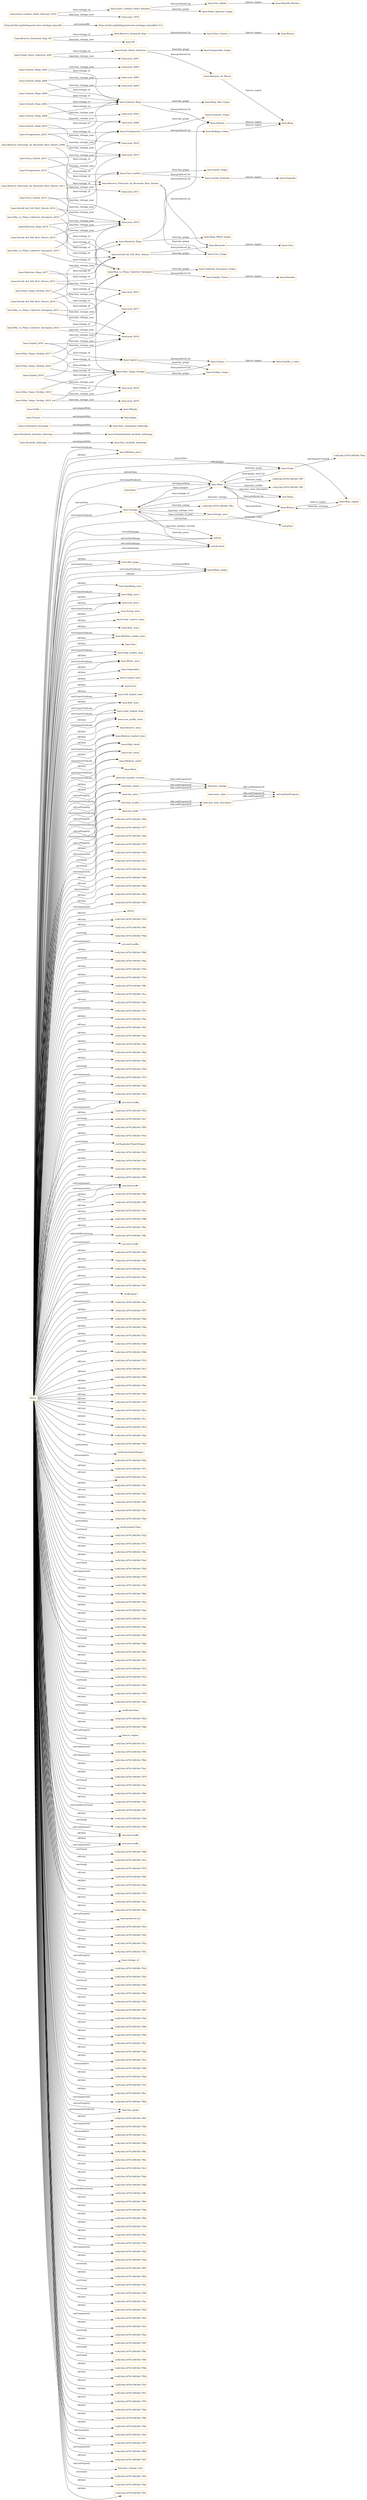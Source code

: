 digraph ar2dtool_diagram { 
rankdir=LR;
size="1501"
node [shape = rectangle, color="orange"]; "base:Medium_price" "base:Vintage" "base:Wine_region" "base:Wine" "base:White_grape" "base:Non_alcoholic_beberage" "base:Sparkling_wine" "base:High_price" "base:Vintage_year" "base:Beer" "base:Low_price" "base:Destilated_alcoholic_beberage" "base:Young_wine" "base:Great_reserve_wine" "base:Rose_wine" "base:Medium_acidity_wine" "base:Grape" "base:Fish" "base:High_acidity_wine" "base:White_wine" "base:Alcoholic_beberage" "base:Vegetables" "base:Red_grape" "base:Non_carbonated_beberage" "base:Spain" "base:Crianza_wine" "base:Fruit" "base:Full_bodied_wine" "base:Red_wine" "base:Light_bodied_wine" "base:Low_acidity_wine" "base:Fermentatated_alcoholic_beberage" "base:France" "base:Reserve_wine" "base:Medium_bodied_wine" "base:High_rated" "base:Carbonated_beverage" "base:Winery" "base:Whisky" "base:Vodka" "base:Low_rated" "base:Medium_rated" "base:Meat" ; /*classes style*/
	"base:Calvario_Rioja_2006" -> "base:Calvario_Rioja" [ label = "base:vintage_of" ];
	"base:Calvario_Rioja_2006" -> "base:year_2006" [ label = "base:has_vintage_year" ];
	"base:Grape" -> "-1e821bb:1879139f180:-7fed" [ label = "owl:disjointUnionOf" ];
	"base:Viñas_Viejas_Verdejo_2017" -> "base:Viñas_Viejas_Verdejo" [ label = "base:vintage_of" ];
	"base:Viñas_Viejas_Verdejo_2017" -> "base:year_2017" [ label = "base:has_vintage_year" ];
	"base:Serrall_del_Vell_Brut_Nature" -> "base:Recaredo" [ label = "base:produced_by" ];
	"base:Serrall_del_Vell_Brut_Nature" -> "base:Cava_Grape" [ label = "base:has_grape" ];
	"base:Martiries_Rioja_2017" -> "base:Martiries_Rioja" [ label = "base:vintage_of" ];
	"base:Martiries_Rioja_2017" -> "base:year_2017" [ label = "base:has_vintage_year" ];
	"base:Bodegas_Gama" -> "base:Rioja" [ label = "base:is_region" ];
	"base:has_number_reviews" -> "base:has_vintage" [ label = "rdfs:subPropertyOf" ];
	"base:year_value" -> "owl:topDataProperty" [ label = "rdfs:subPropertyOf" ];
	"base:Octogenarius_2015" -> "base:Octogenarius" [ label = "base:vintage_of" ];
	"base:Octogenarius_2015" -> "base:year_2015" [ label = "base:has_vintage_year" ];
	"base:Reserva_Vermouth_Rojo" -> "base:Vinos_Guerra" [ label = "base:produced_by" ];
	"base:Vodka" -> "base:Whisky" [ label = "owl:disjointWith" ];
	"base:has_rating" -> "base:has_vintage" [ label = "rdfs:subPropertyOf" ];
	"base:Reserva_Particular_de_Recaredo_Brut_Nature_2008" -> "base:Reserva_Particular_de_Recaredo_Brut_Nature" [ label = "base:vintage_of" ];
	"base:Reserva_Particular_de_Recaredo_Brut_Nature_2008" -> "base:year_2008" [ label = "base:has_vintage_year" ];
	"base:Mas_La_Plana_Cabernet_Sauvignon_2016" -> "base:Mas_La_Plana_Cabernet_Sauvignon" [ label = "base:vintage_of" ];
	"base:Mas_La_Plana_Cabernet_Sauvignon_2016" -> "base:year_2016" [ label = "base:has_vintage_year" ];
	"base:Frank_Ghery_Selection_2001" -> "base:Frank_Ghery_Selection" [ label = "base:vintage_of" ];
	"base:Frank_Ghery_Selection_2001" -> "base:year_2001" [ label = "base:has_vintage_year" ];
	"base:Finca_Garbet_2015" -> "base:Finca_Garbet" [ label = "base:vintage_of" ];
	"base:Finca_Garbet_2015" -> "base:year_2015" [ label = "base:has_vintage_year" ];
	"base:has_acidity" -> "base:has_wine_descriptor" [ label = "rdfs:subPropertyOf" ];
	"base:Castillo_Perelada" -> "base:Empordà" [ label = "base:is_region" ];
	"base:Marqués_de_Riscal" -> "base:Rioja" [ label = "base:is_region" ];
	"base:Viñas_Viejas_Verdejo_2016" -> "base:Viñas_Viejas_Verdejo" [ label = "base:vintage_of" ];
	"base:Viñas_Viejas_Verdejo_2016" -> "base:year_2016" [ label = "base:has_vintage_year" ];
	"base:Capitel_2018" -> "base:Capitel" [ label = "base:vintage_of" ];
	"base:Capitel_2018" -> "base:year_2018" [ label = "base:has_vintage_year" ];
	"base:Mas_La_Plana_Cabernet_Sauvignon_2010" -> "base:Mas_La_Plana_Cabernet_Sauvignon" [ label = "base:vintage_of" ];
	"base:Mas_La_Plana_Cabernet_Sauvignon_2010" -> "base:year_2010" [ label = "base:has_vintage_year" ];
	"base:Destilated_alcoholic_beberage" -> "base:Fermentatated_alcoholic_beberage" [ label = "owl:disjointWith" ];
	"base:Ossian" -> "base:Castilla_y_León" [ label = "base:is_region" ];
	"base:Octogenarius" -> "base:Bodegas_Gama" [ label = "base:produced_by" ];
	"base:Octogenarius" -> "base:Grenache_Grape" [ label = "base:has_grape" ];
	"base:Octogenarius_2014" -> "base:Octogenarius" [ label = "base:vintage_of" ];
	"base:Octogenarius_2014" -> "base:year_2014" [ label = "base:has_vintage_year" ];
	"base:Serrall_del_Vell_Brut_Nature_2016" -> "base:Serrall_del_Vell_Brut_Nature" [ label = "base:vintage_of" ];
	"base:Serrall_del_Vell_Brut_Nature_2016" -> "base:year_2016" [ label = "base:has_vintage_year" ];
	"base:has_body" -> "base:has_wine_descriptor" [ label = "rdfs:subPropertyOf" ];
	"https://w3id.org/def/spanish-wine-ontology-rarjonilla" -> "https://w3id.org/def/spanish-wine-ontology-rarjonilla/1.0.0" [ label = "owl:versionIRI" ];
	"base:Mas_La_Plana_Cabernet_Sauvignon_2015" -> "base:Mas_La_Plana_Cabernet_Sauvignon" [ label = "base:vintage_of" ];
	"base:Mas_La_Plana_Cabernet_Sauvignon_2015" -> "base:year_2015" [ label = "base:has_vintage_year" ];
	"base:Finca_Garbet_2014" -> "base:Finca_Garbet" [ label = "base:vintage_of" ];
	"base:Finca_Garbet_2014" -> "base:year_2014" [ label = "base:has_vintage_year" ];
	"base:Mas_La_Plana_Cabernet_Sauvignon" -> "base:Familia_Torres" [ label = "base:produced_by" ];
	"base:Mas_La_Plana_Cabernet_Sauvignon" -> "base:Cabernet_Sauvignon_Grape" [ label = "base:has_grape" ];
	"base:Calvario_Rioja_2004" -> "base:Calvario_Rioja" [ label = "base:vintage_of" ];
	"base:Calvario_Rioja_2004" -> "base:year_2004" [ label = "base:has_vintage_year" ];
	"base:Reserva_Particular_de_Recaredo_Brut_Nature" -> "base:Recaredo" [ label = "base:produced_by" ];
	"base:Reserva_Particular_de_Recaredo_Brut_Nature" -> "base:Cava_Grape" [ label = "base:has_grape" ];
	"base:Calvario_Rioja" -> "base:Allende" [ label = "base:produced_by" ];
	"base:Calvario_Rioja" -> "base:Rioja_Red_Grape" [ label = "base:has_grape" ];
	"base:Viñas_Viejas_Verdejo_2015" -> "base:Viñas_Viejas_Verdejo" [ label = "base:vintage_of" ];
	"base:Viñas_Viejas_Verdejo_2015" -> "base:year_2015" [ label = "base:has_vintage_year" ];
	"base:Martiries_Rioja_2015" -> "base:Martiries_Rioja" [ label = "base:vintage_of" ];
	"base:Martiries_Rioja_2015" -> "base:year_2015" [ label = "base:has_vintage_year" ];
	"base:Serrall_del_Vell_Brut_Nature_2015" -> "base:Serrall_del_Vell_Brut_Nature" [ label = "base:vintage_of" ];
	"base:Serrall_del_Vell_Brut_Nature_2015" -> "base:year_2015" [ label = "base:has_vintage_year" ];
	"base:Calvario_Rioja_2009" -> "base:Calvario_Rioja" [ label = "base:vintage_of" ];
	"base:Calvario_Rioja_2009" -> "base:year_2009" [ label = "base:has_vintage_year" ];
	"base:has_vintage" -> "owl:topDataProperty" [ label = "rdfs:subPropertyOf" ];
	"base:Allende" -> "base:Rioja" [ label = "base:is_region" ];
	"base:Vinos_Guerra" -> "base:Bierzo" [ label = "base:is_region" ];
	"base:Familia_Torres" -> "base:Penedès" [ label = "base:is_region" ];
	"base:Capitel_2016" -> "base:Capitel" [ label = "base:vintage_of" ];
	"base:Capitel_2016" -> "base:year_2016" [ label = "base:has_vintage_year" ];
	"NULL" -> "base:Rose_wine" [ label = "rdf:first" ];
	"NULL" -> "-1e821bb:1879139f180:-7f69" [ label = "rdf:first" ];
	"NULL" -> "base:Sparkling_wine" [ label = "rdf:first" ];
	"NULL" -> "-1e821bb:1879139f180:-7f77" [ label = "swrl:arguments" ];
	"NULL" -> "base:Full_bodied_wine" [ label = "rdf:first" ];
	"NULL" -> "-1e821bb:1879139f180:-7f44" [ label = "swrl:body" ];
	"NULL" -> "-1e821bb:1879139f180:-7f75" [ label = "swrl:head" ];
	"NULL" -> "-1e821bb:1879139f180:-7f54" [ label = "swrl:arguments" ];
	"NULL" -> "-1e821bb:1879139f180:-7fc3" [ label = "rdf:rest" ];
	"NULL" -> "-1e821bb:1879139f180:-7fd9" [ label = "rdf:rest" ];
	"NULL" -> "-1e821bb:1879139f180:-7fdb" [ label = "owl:members" ];
	"NULL" -> "-1e821bb:1879139f180:-7f84" [ label = "rdf:rest" ];
	"NULL" -> "base:High_rated" [ label = "rdf:first" ];
	"NULL" -> "base:Vintage" [ label = "owl:onClass" ];
	"NULL" -> "-1e821bb:1879139f180:-7f63" [ label = "rdf:rest" ];
	"NULL" -> "-1e821bb:1879139f180:-7f65" [ label = "swrl:arguments" ];
	"NULL" -> "rdf:nil" [ label = "rdf:rest" ];
	"NULL" -> "-1e821bb:1879139f180:-7f35" [ label = "rdf:rest" ];
	"NULL" -> "-1e821bb:1879139f180:-7f6f" [ label = "rdf:rest" ];
	"NULL" -> "-1e821bb:1879139f180:-7f4d" [ label = "swrl:body" ];
	"NULL" -> "urn:swrl:var#w" [ label = "swrl:argument1" ];
	"NULL" -> "base:Low_price" [ label = "rdf:first" ];
	"NULL" -> "-1e821bb:1879139f180:-7f60" [ label = "rdf:first" ];
	"NULL" -> "-1e821bb:1879139f180:-7f6a" [ label = "swrl:head" ];
	"NULL" -> "-1e821bb:1879139f180:-7f30" [ label = "rdf:rest" ];
	"NULL" -> "-1e821bb:1879139f180:-7f3d" [ label = "rdf:first" ];
	"NULL" -> "base:White_wine" [ label = "swrl:classPredicate" ];
	"NULL" -> "-1e821bb:1879139f180:-7ff0" [ label = "rdf:first" ];
	"NULL" -> "-1e821bb:1879139f180:-7fce" [ label = "owl:members" ];
	"NULL" -> "-1e821bb:1879139f180:-7f9a" [ label = "rdf:rest" ];
	"NULL" -> "-1e821bb:1879139f180:-7f31" [ label = "swrl:arguments" ];
	"NULL" -> "base:has_price" [ label = "owl:onProperty" ];
	"NULL" -> "-1e821bb:1879139f180:-7f2e" [ label = "rdf:first" ];
	"NULL" -> "-1e821bb:1879139f180:-7fd1" [ label = "rdf:rest" ];
	"NULL" -> "-1e821bb:1879139f180:-7fa0" [ label = "rdf:first" ];
	"NULL" -> "-1e821bb:1879139f180:-7ffa" [ label = "rdf:first" ];
	"NULL" -> "-1e821bb:1879139f180:-7fb0" [ label = "rdf:rest" ];
	"NULL" -> "-1e821bb:1879139f180:-7fbe" [ label = "rdf:first" ];
	"NULL" -> "-1e821bb:1879139f180:-7f39" [ label = "swrl:body" ];
	"NULL" -> "-1e821bb:1879139f180:-7f37" [ label = "swrl:arguments" ];
	"NULL" -> "base:has_acidity" [ label = "swrl:propertyPredicate" ];
	"NULL" -> "-1e821bb:1879139f180:-7fd5" [ label = "rdf:rest" ];
	"NULL" -> "base:Medium_rated" [ label = "swrl:classPredicate" ];
	"NULL" -> "-1e821bb:1879139f180:-7fcd" [ label = "rdf:rest" ];
	"NULL" -> "base:Fruit" [ label = "rdf:first" ];
	"NULL" -> "urn:swrl:var#p" [ label = "rdf:first" ];
	"NULL" -> "base:Medium_bodied_wine" [ label = "rdf:first" ];
	"NULL" -> "-1e821bb:1879139f180:-7f5a" [ label = "rdf:first" ];
	"NULL" -> "-1e821bb:1879139f180:-7fa7" [ label = "swrl:body" ];
	"NULL" -> "-1e821bb:1879139f180:-7f95" [ label = "rdf:first" ];
	"NULL" -> "-1e821bb:1879139f180:-7f43" [ label = "rdf:first" ];
	"NULL" -> "swrlb:greaterThanOrEqual" [ label = "swrl:builtin" ];
	"NULL" -> "-1e821bb:1879139f180:-7f23" [ label = "rdf:first" ];
	"NULL" -> "-1e821bb:1879139f180:-7faf" [ label = "rdf:first" ];
	"NULL" -> "-1e821bb:1879139f180:-7f26" [ label = "rdf:rest" ];
	"NULL" -> "-1e821bb:1879139f180:-7f85" [ label = "rdf:first" ];
	"NULL" -> "base:Wine" [ label = "owl:onClass" ];
	"NULL" -> "urn:swrl:var#r" [ label = "swrl:argument1" ];
	"NULL" -> "xsd:int" [ label = "owl:onDatatype" ];
	"NULL" -> "base:Red_wine" [ label = "rdf:first" ];
	"NULL" -> "-1e821bb:1879139f180:-7fbf" [ label = "rdf:rest" ];
	"NULL" -> "-1e821bb:1879139f180:-7ff9" [ label = "rdf:rest" ];
	"NULL" -> "base:Fish" [ label = "rdf:first" ];
	"NULL" -> "-1e821bb:1879139f180:-7fa1" [ label = "rdf:rest" ];
	"NULL" -> "-1e821bb:1879139f180:-7fd8" [ label = "rdf:rest" ];
	"NULL" -> "-1e821bb:1879139f180:-7fba" [ label = "rdf:rest" ];
	"NULL" -> "urn:swrl:var#p" [ label = "swrl:argument2" ];
	"NULL" -> "-1e821bb:1879139f180:-7ffb" [ label = "owl:withRestrictions" ];
	"NULL" -> "base:High_acidity_wine" [ label = "swrl:classPredicate" ];
	"NULL" -> "urn:swrl:var#v" [ label = "swrl:argument1" ];
	"NULL" -> "-1e821bb:1879139f180:-7f6d" [ label = "rdf:first" ];
	"NULL" -> "-1e821bb:1879139f180:-7f8f" [ label = "rdf:rest" ];
	"NULL" -> "base:Low_price" [ label = "swrl:classPredicate" ];
	"NULL" -> "-1e821bb:1879139f180:-7f8a" [ label = "rdf:first" ];
	"NULL" -> "base:Medium_price" [ label = "swrl:classPredicate" ];
	"NULL" -> "-1e821bb:1879139f180:-7f6e" [ label = "rdf:rest" ];
	"NULL" -> "-1e821bb:1879139f180:-7f91" [ label = "swrl:arguments" ];
	"NULL" -> "base:Winery" [ label = "owl:onClass" ];
	"NULL" -> "swrlb:equal" [ label = "swrl:builtin" ];
	"NULL" -> "-1e821bb:1879139f180:-7fac" [ label = "swrl:arguments" ];
	"NULL" -> "-1e821bb:1879139f180:-7f7f" [ label = "rdf:first" ];
	"NULL" -> "-1e821bb:1879139f180:-7f80" [ label = "swrl:head" ];
	"NULL" -> "-1e821bb:1879139f180:-7f46" [ label = "rdf:first" ];
	"NULL" -> "-1e821bb:1879139f180:-7f32" [ label = "rdf:first" ];
	"NULL" -> "-1e821bb:1879139f180:-7fd0" [ label = "rdf:rest" ];
	"NULL" -> "-1e821bb:1879139f180:-7f96" [ label = "swrl:head" ];
	"NULL" -> "-1e821bb:1879139f180:-7f33" [ label = "rdf:rest" ];
	"NULL" -> "-1e821bb:1879139f180:-7fc5" [ label = "rdf:rest" ];
	"NULL" -> "-1e821bb:1879139f180:-7f99" [ label = "rdf:first" ];
	"NULL" -> "base:Wine" [ label = "swrl:classPredicate" ];
	"NULL" -> "-1e821bb:1879139f180:-7fa4" [ label = "rdf:rest" ];
	"NULL" -> "base:High_rated" [ label = "swrl:classPredicate" ];
	"NULL" -> "-1e821bb:1879139f180:-7fd4" [ label = "rdf:rest" ];
	"NULL" -> "-1e821bb:1879139f180:-7f79" [ label = "rdf:rest" ];
	"NULL" -> "base:Low_rated" [ label = "rdf:first" ];
	"NULL" -> "base:Wine_region" [ label = "owl:onClass" ];
	"NULL" -> "-1e821bb:1879139f180:-7fb3" [ label = "rdf:rest" ];
	"NULL" -> "base:Light_bodied_wine" [ label = "swrl:classPredicate" ];
	"NULL" -> "-1e821bb:1879139f180:-7fcc" [ label = "rdf:rest" ];
	"NULL" -> "base:has_rating" [ label = "owl:onProperty" ];
	"NULL" -> "-1e821bb:1879139f180:-7fc9" [ label = "rdf:rest" ];
	"NULL" -> "base:Great_reserve_wine" [ label = "rdf:first" ];
	"NULL" -> "-1e821bb:1879139f180:-7fab" [ label = "rdf:rest" ];
	"NULL" -> "-1e821bb:1879139f180:-7f53" [ label = "rdf:rest" ];
	"NULL" -> "base:has_number_reviews" [ label = "owl:onProperty" ];
	"NULL" -> "base:White_grape" [ label = "swrl:classPredicate" ];
	"NULL" -> "swrlb:lessThanOrEqual" [ label = "swrl:builtin" ];
	"NULL" -> "-1e821bb:1879139f180:-7fd2" [ label = "owl:members" ];
	"NULL" -> "-1e821bb:1879139f180:-7f7c" [ label = "rdf:first" ];
	"NULL" -> "base:Red_grape" [ label = "rdf:first" ];
	"NULL" -> "urn:swrl:var#r" [ label = "swrl:argument2" ];
	"NULL" -> "-1e821bb:1879139f180:-7f3e" [ label = "rdf:rest" ];
	"NULL" -> "-1e821bb:1879139f180:-7f4c" [ label = "rdf:first" ];
	"NULL" -> "-1e821bb:1879139f180:-7f41" [ label = "rdf:rest" ];
	"NULL" -> "base:Crianza_wine" [ label = "rdf:first" ];
	"NULL" -> "-1e821bb:1879139f180:-7ff5" [ label = "rdf:first" ];
	"NULL" -> "-1e821bb:1879139f180:-7f2c" [ label = "rdf:first" ];
	"NULL" -> "-1e821bb:1879139f180:-7f9e" [ label = "rdf:first" ];
	"NULL" -> "base:Young_wine" [ label = "rdf:first" ];
	"NULL" -> "base:Medium_acidity_wine" [ label = "swrl:classPredicate" ];
	"NULL" -> "swrlb:greaterThan" [ label = "swrl:builtin" ];
	"NULL" -> "-1e821bb:1879139f180:-7f22" [ label = "swrl:head" ];
	"NULL" -> "-1e821bb:1879139f180:-7f71" [ label = "rdf:first" ];
	"NULL" -> "-1e821bb:1879139f180:-7f8e" [ label = "rdf:first" ];
	"NULL" -> "-1e821bb:1879139f180:-7fa9" [ label = "rdf:first" ];
	"NULL" -> "-1e821bb:1879139f180:-7f2d" [ label = "swrl:head" ];
	"NULL" -> "-1e821bb:1879139f180:-7f70" [ label = "swrl:arguments" ];
	"NULL" -> "-1e821bb:1879139f180:-7fdf" [ label = "rdf:rest" ];
	"NULL" -> "base:Low_rated" [ label = "swrl:classPredicate" ];
	"NULL" -> "-1e821bb:1879139f180:-7f66" [ label = "rdf:first" ];
	"NULL" -> "-1e821bb:1879139f180:-7fee" [ label = "rdf:first" ];
	"NULL" -> "base:Reserve_wine" [ label = "rdf:first" ];
	"NULL" -> "base:High_acidity_wine" [ label = "rdf:first" ];
	"NULL" -> "-1e821bb:1879139f180:-7fad" [ label = "rdf:first" ];
	"NULL" -> "-1e821bb:1879139f180:-7f25" [ label = "rdf:first" ];
	"NULL" -> "-1e821bb:1879139f180:-7fda" [ label = "rdf:rest" ];
	"NULL" -> "-1e821bb:1879139f180:-7fb9" [ label = "swrl:head" ];
	"NULL" -> "-1e821bb:1879139f180:-7f88" [ label = "swrl:body" ];
	"NULL" -> "base:Light_bodied_wine" [ label = "rdf:first" ];
	"NULL" -> "-1e821bb:1879139f180:-7f83" [ label = "rdf:first" ];
	"NULL" -> "-1e821bb:1879139f180:-7f61" [ label = "rdf:rest" ];
	"NULL" -> "-1e821bb:1879139f180:-7f72" [ label = "swrl:body" ];
	"NULL" -> "-1e821bb:1879139f180:-7fc6" [ label = "owl:members" ];
	"NULL" -> "-1e821bb:1879139f180:-7f93" [ label = "swrl:body" ];
	"NULL" -> "base:has_acidity" [ label = "owl:onProperty" ];
	"NULL" -> "-1e821bb:1879139f180:-7f78" [ label = "rdf:first" ];
	"NULL" -> "-1e821bb:1879139f180:-7fde" [ label = "rdf:rest" ];
	"NULL" -> "swrlb:lessThan" [ label = "swrl:builtin" ];
	"NULL" -> "-1e821bb:1879139f180:-7f62" [ label = "rdf:first" ];
	"NULL" -> "base:Vegetables" [ label = "rdf:first" ];
	"NULL" -> "-1e821bb:1879139f180:-7f86" [ label = "rdf:rest" ];
	"NULL" -> "base:Red_grape" [ label = "swrl:classPredicate" ];
	"NULL" -> "base:is_region" [ label = "owl:onProperty" ];
	"NULL" -> "-1e821bb:1879139f180:-7fc1" [ label = "swrl:body" ];
	"NULL" -> "-1e821bb:1879139f180:-7f5f" [ label = "swrl:arguments" ];
	"NULL" -> "-1e821bb:1879139f180:-7fbb" [ label = "swrl:arguments" ];
	"NULL" -> "-1e821bb:1879139f180:-7fa2" [ label = "rdf:first" ];
	"NULL" -> "-1e821bb:1879139f180:-7f74" [ label = "rdf:first" ];
	"NULL" -> "-1e821bb:1879139f180:-7faa" [ label = "swrl:head" ];
	"NULL" -> "-1e821bb:1879139f180:-7f90" [ label = "rdf:rest" ];
	"NULL" -> "-1e821bb:1879139f180:-7f2f" [ label = "rdf:rest" ];
	"NULL" -> "-1e821bb:1879139f180:-7ff1" [ label = "owl:withRestrictions" ];
	"NULL" -> "base:has_body" [ label = "swrl:propertyPredicate" ];
	"NULL" -> "-1e821bb:1879139f180:-7f38" [ label = "rdf:first" ];
	"NULL" -> "-1e821bb:1879139f180:-7f58" [ label = "swrl:body" ];
	"NULL" -> "urn:swrl:var#b" [ label = "swrl:argument2" ];
	"NULL" -> "urn:swrl:var#a" [ label = "rdf:first" ];
	"NULL" -> "base:White_grape" [ label = "rdf:first" ];
	"NULL" -> "-1e821bb:1879139f180:-7f8b" [ label = "swrl:head" ];
	"NULL" -> "-1e821bb:1879139f180:-7fa3" [ label = "rdf:rest" ];
	"NULL" -> "-1e821bb:1879139f180:-7f7d" [ label = "swrl:body" ];
	"NULL" -> "-1e821bb:1879139f180:-7ff4" [ label = "rdf:rest" ];
	"NULL" -> "-1e821bb:1879139f180:-7fb8" [ label = "rdf:first" ];
	"NULL" -> "xsd:int" [ label = "owl:onDataRange" ];
	"NULL" -> "-1e821bb:1879139f180:-7f7b" [ label = "rdf:rest" ];
	"NULL" -> "base:Medium_acidity_wine" [ label = "rdf:first" ];
	"NULL" -> "base:Meat" [ label = "rdf:first" ];
	"NULL" -> "-1e821bb:1879139f180:-7fec" [ label = "rdf:rest" ];
	"NULL" -> "-1e821bb:1879139f180:-7fb2" [ label = "rdf:rest" ];
	"NULL" -> "urn:swrl:var#r" [ label = "rdf:first" ];
	"NULL" -> "base:produced_by" [ label = "owl:onProperty" ];
	"NULL" -> "-1e821bb:1879139f180:-7fc8" [ label = "rdf:rest" ];
	"NULL" -> "xsd:decimal" [ label = "owl:onDataRange" ];
	"NULL" -> "-1e821bb:1879139f180:-7f92" [ label = "rdf:first" ];
	"NULL" -> "-1e821bb:1879139f180:-7f52" [ label = "rdf:rest" ];
	"NULL" -> "-1e821bb:1879139f180:-7f5c" [ label = "rdf:first" ];
	"NULL" -> "urn:swrl:var#b" [ label = "rdf:first" ];
	"NULL" -> "urn:swrl:var#a" [ label = "swrl:argument2" ];
	"NULL" -> "base:vintage_of" [ label = "owl:onProperty" ];
	"NULL" -> "-1e821bb:1879139f180:-7f29" [ label = "rdf:first" ];
	"NULL" -> "-1e821bb:1879139f180:-7f24" [ label = "rdf:rest" ];
	"NULL" -> "-1e821bb:1879139f180:-7f50" [ label = "swrl:head" ];
	"NULL" -> "-1e821bb:1879139f180:-7fb6" [ label = "swrl:body" ];
	"NULL" -> "-1e821bb:1879139f180:-7f5e" [ label = "rdf:rest" ];
	"NULL" -> "-1e821bb:1879139f180:-7f87" [ label = "rdf:first" ];
	"NULL" -> "-1e821bb:1879139f180:-7f40" [ label = "rdf:rest" ];
	"NULL" -> "-1e821bb:1879139f180:-7f98" [ label = "rdf:rest" ];
	"NULL" -> "base:has_price" [ label = "swrl:propertyPredicate" ];
	"NULL" -> "-1e821bb:1879139f180:-7f56" [ label = "rdf:rest" ];
	"NULL" -> "-1e821bb:1879139f180:-7f21" [ label = "rdf:first" ];
	"NULL" -> "-1e821bb:1879139f180:-7f49" [ label = "rdf:rest" ];
	"NULL" -> "-1e821bb:1879139f180:-7f7a" [ label = "rdf:first" ];
	"NULL" -> "-1e821bb:1879139f180:-7fd6" [ label = "owl:members" ];
	"NULL" -> "-1e821bb:1879139f180:-7fbd" [ label = "rdf:rest" ];
	"NULL" -> "-1e821bb:1879139f180:-7f3f" [ label = "rdf:first" ];
	"NULL" -> "-1e821bb:1879139f180:-7fb1" [ label = "rdf:first" ];
	"NULL" -> "-1e821bb:1879139f180:-7f82" [ label = "swrl:arguments" ];
	"NULL" -> "base:has_grape" [ label = "owl:onProperty" ];
	"NULL" -> "-1e821bb:1879139f180:-7f81" [ label = "rdf:rest" ];
	"NULL" -> "-1e821bb:1879139f180:-7f28" [ label = "swrl:arguments" ];
	"NULL" -> "-1e821bb:1879139f180:-7fca" [ label = "owl:members" ];
	"NULL" -> "base:Medium_price" [ label = "rdf:first" ];
	"NULL" -> "base:Low_acidity_wine" [ label = "swrl:classPredicate" ];
	"NULL" -> "base:Medium_bodied_wine" [ label = "swrl:classPredicate" ];
	"NULL" -> "-1e821bb:1879139f180:-7f8d" [ label = "rdf:rest" ];
	"NULL" -> "-1e821bb:1879139f180:-7f8c" [ label = "rdf:first" ];
	"NULL" -> "-1e821bb:1879139f180:-7f6c" [ label = "rdf:rest" ];
	"NULL" -> "-1e821bb:1879139f180:-7fc4" [ label = "rdf:rest" ];
	"NULL" -> "-1e821bb:1879139f180:-7fdd" [ label = "rdf:rest" ];
	"NULL" -> "-1e821bb:1879139f180:-7f4b" [ label = "rdf:rest" ];
	"NULL" -> "-1e821bb:1879139f180:-7ff6" [ label = "owl:withRestrictions" ];
	"NULL" -> "base:High_price" [ label = "swrl:classPredicate" ];
	"NULL" -> "-1e821bb:1879139f180:-7f64" [ label = "rdf:rest" ];
	"NULL" -> "base:Low_acidity_wine" [ label = "rdf:first" ];
	"NULL" -> "-1e821bb:1879139f180:-7f48" [ label = "rdf:first" ];
	"NULL" -> "-1e821bb:1879139f180:-7f6b" [ label = "rdf:first" ];
	"NULL" -> "-1e821bb:1879139f180:-7f34" [ label = "rdf:first" ];
	"NULL" -> "-1e821bb:1879139f180:-7fbc" [ label = "rdf:first" ];
	"NULL" -> "-1e821bb:1879139f180:-7f36" [ label = "rdf:rest" ];
	"NULL" -> "-1e821bb:1879139f180:-7f42" [ label = "swrl:arguments" ];
	"NULL" -> "base:Red_wine" [ label = "swrl:classPredicate" ];
	"NULL" -> "-1e821bb:1879139f180:-7f3b" [ label = "rdf:first" ];
	"NULL" -> "base:has_rating" [ label = "swrl:propertyPredicate" ];
	"NULL" -> "base:has_body" [ label = "owl:onProperty" ];
	"NULL" -> "-1e821bb:1879139f180:-7f67" [ label = "swrl:body" ];
	"NULL" -> "-1e821bb:1879139f180:-7fb5" [ label = "rdf:first" ];
	"NULL" -> "-1e821bb:1879139f180:-7f3c" [ label = "swrl:head" ];
	"NULL" -> "base:Full_bodied_wine" [ label = "swrl:classPredicate" ];
	"NULL" -> "-1e821bb:1879139f180:-7f5b" [ label = "swrl:head" ];
	"NULL" -> "-1e821bb:1879139f180:-7fae" [ label = "rdf:rest" ];
	"NULL" -> "-1e821bb:1879139f180:-7f55" [ label = "rdf:first" ];
	"NULL" -> "-1e821bb:1879139f180:-7fa5" [ label = "swrl:arguments" ];
	"NULL" -> "base:Vintage" [ label = "swrl:classPredicate" ];
	"NULL" -> "-1e821bb:1879139f180:-7fc0" [ label = "rdf:first" ];
	"NULL" -> "-1e821bb:1879139f180:-7f2a" [ label = "swrl:body" ];
	"NULL" -> "base:White_wine" [ label = "rdf:first" ];
	"NULL" -> "-1e821bb:1879139f180:-7f97" [ label = "rdf:first" ];
	"NULL" -> "-1e821bb:1879139f180:-7f9c" [ label = "swrl:body" ];
	"NULL" -> "base:Medium_rated" [ label = "rdf:first" ];
	"NULL" -> "base:has_grape" [ label = "swrl:propertyPredicate" ];
	"NULL" -> "-1e821bb:1879139f180:-7f9f" [ label = "swrl:head" ];
	"NULL" -> "-1e821bb:1879139f180:-7f9b" [ label = "rdf:first" ];
	"NULL" -> "-1e821bb:1879139f180:-7f5d" [ label = "rdf:rest" ];
	"NULL" -> "-1e821bb:1879139f180:-7fef" [ label = "rdf:rest" ];
	"NULL" -> "-1e821bb:1879139f180:-7f51" [ label = "rdf:first" ];
	"NULL" -> "xsd:decimal" [ label = "owl:onDatatype" ];
	"NULL" -> "-1e821bb:1879139f180:-7f76" [ label = "rdf:rest" ];
	"NULL" -> "-1e821bb:1879139f180:-7fa6" [ label = "rdf:first" ];
	"NULL" -> "-1e821bb:1879139f180:-7ff8" [ label = "rdf:first" ];
	"NULL" -> "-1e821bb:1879139f180:-7f4f" [ label = "rdf:first" ];
	"NULL" -> "-1e821bb:1879139f180:-7fe0" [ label = "owl:members" ];
	"NULL" -> "-1e821bb:1879139f180:-7f57" [ label = "rdf:first" ];
	"NULL" -> "-1e821bb:1879139f180:-7fb4" [ label = "swrl:arguments" ];
	"NULL" -> "base:Grape" [ label = "owl:onClass" ];
	"NULL" -> "-1e821bb:1879139f180:-7f27" [ label = "rdf:rest" ];
	"NULL" -> "base:has_vintage_year" [ label = "owl:onProperty" ];
	"NULL" -> "-1e821bb:1879139f180:-7f47" [ label = "swrl:head" ];
	"NULL" -> "-1e821bb:1879139f180:-7f4a" [ label = "rdf:first" ];
	"NULL" -> "-1e821bb:1879139f180:-7ff3" [ label = "rdf:first" ];
	"NULL" -> "base:High_price" [ label = "rdf:first" ];
	"base:Alcoholic_beberage" -> "base:Non_alcoholic_beberage" [ label = "owl:disjointWith" ];
	"base:Calvario_Rioja_2010" -> "base:Calvario_Rioja" [ label = "base:vintage_of" ];
	"base:Calvario_Rioja_2010" -> "base:year_2010" [ label = "base:has_vintage_year" ];
	"base:Recaredo" -> "base:Cava" [ label = "base:is_region" ];
	"base:Gines_Liebana_Pedro_Ximenez_1910" -> "base:Gines_Liebana_Pedro_Ximenez" [ label = "base:vintage_of" ];
	"base:Gines_Liebana_Pedro_Ximenez_1910" -> "base:year_1910" [ label = "base:has_vintage_year" ];
	"base:Finca_Garbet" -> "base:Castillo_Perelada" [ label = "base:produced_by" ];
	"base:Finca_Garbet" -> "base:Syrah_Grape" [ label = "base:has_grape" ];
	"base:Serrall_del_Vell_Brut_Nature_2014" -> "base:Serrall_del_Vell_Brut_Nature" [ label = "base:vintage_of" ];
	"base:Serrall_del_Vell_Brut_Nature_2014" -> "base:year_2014" [ label = "base:has_vintage_year" ];
	"base:Calvario_Rioja_2008" -> "base:Calvario_Rioja" [ label = "base:vintage_of" ];
	"base:Calvario_Rioja_2008" -> "base:year_2008" [ label = "base:has_vintage_year" ];
	"base:Viñas_Viejas_Verdejo_2019" -> "base:Viñas_Viejas_Verdejo" [ label = "base:vintage_of" ];
	"base:Viñas_Viejas_Verdejo_2019" -> "base:year_2019" [ label = "base:has_vintage_year" ];
	"base:Martiries_Rioja" -> "base:Allende" [ label = "base:produced_by" ];
	"base:Martiries_Rioja" -> "base:Rioja_White_Grape" [ label = "base:has_grape" ];
	"base:Viñas_Viejas_Verdejo" -> "base:Ossian" [ label = "base:produced_by" ];
	"base:Viñas_Viejas_Verdejo" -> "base:Verdejo_Grape" [ label = "base:has_grape" ];
	"base:Mas_La_Plana_Cabernet_Sauvignon_2013" -> "base:Mas_La_Plana_Cabernet_Sauvignon" [ label = "base:vintage_of" ];
	"base:Mas_La_Plana_Cabernet_Sauvignon_2013" -> "base:year_2013" [ label = "base:has_vintage_year" ];
	"base:Calvario_Rioja_2002" -> "base:Calvario_Rioja" [ label = "base:vintage_of" ];
	"base:Calvario_Rioja_2002" -> "base:year_2002" [ label = "base:has_vintage_year" ];
	"base:Carbonated_beverage" -> "base:Non_carbonated_beberage" [ label = "owl:disjointWith" ];
	"base:Gines_Liebana_Pedro_Ximenez" -> "base:Toro_Albala" [ label = "base:produced_by" ];
	"base:Gines_Liebana_Pedro_Ximenez" -> "base:Pedro_Ximenez_Grape" [ label = "base:has_grape" ];
	"base:Red_grape" -> "base:White_grape" [ label = "owl:disjointWith" ];
	"base:has_price" -> "base:has_vintage" [ label = "rdfs:subPropertyOf" ];
	"base:Toro_Albala" -> "base:Montilla-Moriles" [ label = "base:is_region" ];
	"base:Reserva_Vermouth_Rojo_NV" -> "base:Reserva_Vermouth_Rojo" [ label = "base:vintage_of" ];
	"base:Reserva_Vermouth_Rojo_NV" -> "base:NV" [ label = "base:has_vintage_year" ];
	"base:France" -> "base:Spain" [ label = "owl:disjointWith" ];
	"base:Serrall_del_Vell_Brut_Nature_2013" -> "base:Serrall_del_Vell_Brut_Nature" [ label = "base:vintage_of" ];
	"base:Serrall_del_Vell_Brut_Nature_2013" -> "base:year_2013" [ label = "base:has_vintage_year" ];
	"base:Viñas_Viejas_Verdejo_2018" -> "base:Viñas_Viejas_Verdejo" [ label = "base:vintage_of" ];
	"base:Viñas_Viejas_Verdejo_2018" -> "base:year_2018" [ label = "base:has_vintage_year" ];
	"base:Capitel" -> "base:Ossian" [ label = "base:produced_by" ];
	"base:Capitel" -> "base:Verdejo_Grape" [ label = "base:has_grape" ];
	"base:has_wine_descriptor" -> "owl:topDataProperty" [ label = "rdfs:subPropertyOf" ];
	"base:Reserva_Particular_de_Recaredo_Brut_Nature_2011" -> "base:Reserva_Particular_de_Recaredo_Brut_Nature" [ label = "base:vintage_of" ];
	"base:Reserva_Particular_de_Recaredo_Brut_Nature_2011" -> "base:year_2011" [ label = "base:has_vintage_year" ];
	"base:Beer" -> "base:Wine" [ label = "owl:disjointWith" ];
	"base:Frank_Ghery_Selection" -> "base:Marqués_de_Riscal" [ label = "base:produced_by" ];
	"base:Frank_Ghery_Selection" -> "base:Tempranillo_Grape" [ label = "base:has_grape" ];
	"base:Wine" -> "base:Winery" [ label = "base:produced_by" ];
	"base:Vintage_year" -> "xsd:gYear" [ label = "base:year_value" ];
	"base:Wine" -> "base:Vintage" [ label = "base:vintages" ];
	"base:Vintage" -> "owl:Thing" [ label = "base:has_vintage" ];
	"base:Vintage" -> "-1e821bb:1879139f180:-7ff2" [ label = "base:has_rating" ];
	"base:Vintage" -> "xsd:int" [ label = "base:has_number_reviews" ];
	"base:Wine" -> "-1e821bb:1879139f180:-7ffc" [ label = "base:has_acidity" ];
	"base:Vintage" -> "base:Wine" [ label = "base:vintage_of" ];
	"base:Wine" -> "owl:Thing" [ label = "base:has_wine_descriptor" ];
	"base:Grape" -> "base:Wine" [ label = "base:grape_used_for" ];
	"base:Wine_region" -> "base:Winery" [ label = "base:has_wineries" ];
	"base:Wine" -> "base:Grape" [ label = "base:has_grape" ];
	"base:Vintage" -> "xsd:decimal" [ label = "base:has_price" ];
	"base:Vintage_year" -> "base:Vintage" [ label = "base:vintages_of_year" ];
	"base:Winery" -> "base:Wine" [ label = "base:produces" ];
	"base:Vintage" -> "base:Vintage_year" [ label = "base:has_vintage_year" ];
	"base:Winery" -> "base:Wine_region" [ label = "base:is_region" ];
	"base:Wine" -> "-1e821bb:1879139f180:-7ff7" [ label = "base:has_body" ];

}
